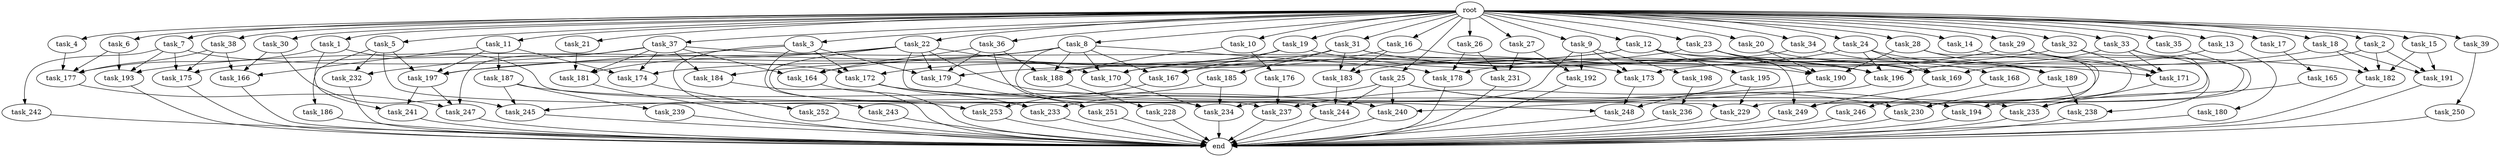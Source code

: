 digraph G {
  task_8 [size="102.400000"];
  task_239 [size="3435973836.800000"];
  task_173 [size="86758339379.200012"];
  task_17 [size="102.400000"];
  task_32 [size="102.400000"];
  task_242 [size="69578470195.199997"];
  task_35 [size="102.400000"];
  task_26 [size="102.400000"];
  task_15 [size="102.400000"];
  task_252 [size="21474836480.000000"];
  task_251 [size="21474836480.000000"];
  task_167 [size="113387136614.400009"];
  task_177 [size="296352743424.000000"];
  task_33 [size="102.400000"];
  task_186 [size="42090679500.800003"];
  task_7 [size="102.400000"];
  task_181 [size="181247619891.200012"];
  task_231 [size="140874927308.800018"];
  task_169 [size="180388626432.000000"];
  task_233 [size="146887881523.200012"];
  task_176 [size="42090679500.800003"];
  task_13 [size="102.400000"];
  task_30 [size="102.400000"];
  task_5 [size="102.400000"];
  task_27 [size="102.400000"];
  task_183 [size="155477816115.200012"];
  task_6 [size="102.400000"];
  task_184 [size="124554051584.000000"];
  task_240 [size="76450417868.800003"];
  task_22 [size="102.400000"];
  task_241 [size="107374182400.000000"];
  task_3 [size="102.400000"];
  task_179 [size="186401580646.400024"];
  task_187 [size="54975581388.800003"];
  task_164 [size="155477816115.200012"];
  task_188 [size="197568495616.000000"];
  task_236 [size="85899345920.000000"];
  task_230 [size="150323855360.000000"];
  task_234 [size="119400090828.800003"];
  task_193 [size="169221711462.400024"];
  task_16 [size="102.400000"];
  task_191 [size="61847529062.400002"];
  task_175 [size="208735410585.600006"];
  task_253 [size="58411555225.600006"];
  task_189 [size="152900835737.600006"];
  root [size="0.000000"];
  task_182 [size="92771293593.600006"];
  task_245 [size="67001489817.600006"];
  task_12 [size="102.400000"];
  task_21 [size="102.400000"];
  task_18 [size="102.400000"];
  task_180 [size="13743895347.200001"];
  task_31 [size="102.400000"];
  task_244 [size="179529632972.800018"];
  task_9 [size="102.400000"];
  task_237 [size="76450417868.800003"];
  task_168 [size="69578470195.199997"];
  task_192 [size="68719476736.000000"];
  task_28 [size="102.400000"];
  task_174 [size="138297946931.200012"];
  task_247 [size="133143986176.000000"];
  task_29 [size="102.400000"];
  task_185 [size="54975581388.800003"];
  task_34 [size="102.400000"];
  task_10 [size="102.400000"];
  task_178 [size="144310901145.600006"];
  task_194 [size="218184338636.800018"];
  task_2 [size="102.400000"];
  task_171 [size="122836064665.600006"];
  end [size="0.000000"];
  task_228 [size="85899345920.000000"];
  task_197 [size="207017423667.200012"];
  task_38 [size="102.400000"];
  task_39 [size="102.400000"];
  task_14 [size="102.400000"];
  task_24 [size="102.400000"];
  task_198 [size="13743895347.200001"];
  task_195 [size="13743895347.200001"];
  task_243 [size="54975581388.800003"];
  task_19 [size="102.400000"];
  task_36 [size="102.400000"];
  task_196 [size="174375672217.600006"];
  task_170 [size="208735410585.600006"];
  task_25 [size="102.400000"];
  task_4 [size="102.400000"];
  task_235 [size="86758339379.200012"];
  task_166 [size="166644731084.800018"];
  task_232 [size="111669149696.000000"];
  task_229 [size="142592914227.200012"];
  task_23 [size="102.400000"];
  task_37 [size="102.400000"];
  task_165 [size="13743895347.200001"];
  task_1 [size="102.400000"];
  task_11 [size="102.400000"];
  task_190 [size="236223201280.000000"];
  task_249 [size="24910810316.800003"];
  task_172 [size="179529632972.800018"];
  task_250 [size="30923764531.200001"];
  task_246 [size="7730941132.800000"];
  task_20 [size="102.400000"];
  task_238 [size="49821620633.600006"];
  task_248 [size="14602888806.400002"];

  task_8 -> task_178 [size="536870912.000000"];
  task_8 -> task_167 [size="536870912.000000"];
  task_8 -> task_188 [size="536870912.000000"];
  task_8 -> task_170 [size="536870912.000000"];
  task_8 -> task_197 [size="536870912.000000"];
  task_8 -> task_184 [size="536870912.000000"];
  task_8 -> task_244 [size="536870912.000000"];
  task_239 -> end [size="1.000000"];
  task_173 -> task_248 [size="33554432.000000"];
  task_17 -> task_165 [size="134217728.000000"];
  task_32 -> task_170 [size="411041792.000000"];
  task_32 -> task_171 [size="411041792.000000"];
  task_32 -> task_238 [size="411041792.000000"];
  task_242 -> end [size="1.000000"];
  task_35 -> task_194 [size="536870912.000000"];
  task_26 -> task_231 [size="838860800.000000"];
  task_26 -> task_178 [size="838860800.000000"];
  task_15 -> task_191 [size="536870912.000000"];
  task_15 -> task_182 [size="536870912.000000"];
  task_252 -> end [size="1.000000"];
  task_251 -> end [size="1.000000"];
  task_167 -> task_253 [size="33554432.000000"];
  task_177 -> task_247 [size="411041792.000000"];
  task_33 -> task_194 [size="75497472.000000"];
  task_33 -> task_196 [size="75497472.000000"];
  task_33 -> task_171 [size="75497472.000000"];
  task_33 -> task_249 [size="75497472.000000"];
  task_186 -> end [size="1.000000"];
  task_7 -> task_172 [size="679477248.000000"];
  task_7 -> task_193 [size="679477248.000000"];
  task_7 -> task_175 [size="679477248.000000"];
  task_7 -> task_242 [size="679477248.000000"];
  task_181 -> end [size="1.000000"];
  task_231 -> end [size="1.000000"];
  task_169 -> task_249 [size="33554432.000000"];
  task_233 -> end [size="1.000000"];
  task_176 -> task_237 [size="411041792.000000"];
  task_13 -> task_169 [size="134217728.000000"];
  task_13 -> task_180 [size="134217728.000000"];
  task_30 -> task_245 [size="411041792.000000"];
  task_30 -> task_166 [size="411041792.000000"];
  task_5 -> task_197 [size="411041792.000000"];
  task_5 -> task_186 [size="411041792.000000"];
  task_5 -> task_234 [size="411041792.000000"];
  task_5 -> task_232 [size="411041792.000000"];
  task_27 -> task_231 [size="536870912.000000"];
  task_27 -> task_192 [size="536870912.000000"];
  task_183 -> task_244 [size="536870912.000000"];
  task_6 -> task_177 [size="838860800.000000"];
  task_6 -> task_193 [size="838860800.000000"];
  task_184 -> end [size="1.000000"];
  task_240 -> end [size="1.000000"];
  task_22 -> task_235 [size="679477248.000000"];
  task_22 -> task_233 [size="679477248.000000"];
  task_22 -> task_179 [size="679477248.000000"];
  task_22 -> task_229 [size="679477248.000000"];
  task_22 -> task_181 [size="679477248.000000"];
  task_22 -> task_170 [size="679477248.000000"];
  task_22 -> task_175 [size="679477248.000000"];
  task_241 -> end [size="1.000000"];
  task_3 -> task_172 [size="536870912.000000"];
  task_3 -> task_197 [size="536870912.000000"];
  task_3 -> task_253 [size="536870912.000000"];
  task_3 -> task_179 [size="536870912.000000"];
  task_3 -> task_243 [size="536870912.000000"];
  task_179 -> task_251 [size="209715200.000000"];
  task_187 -> task_245 [size="33554432.000000"];
  task_187 -> task_239 [size="33554432.000000"];
  task_187 -> task_240 [size="33554432.000000"];
  task_164 -> end [size="1.000000"];
  task_188 -> task_228 [size="838860800.000000"];
  task_236 -> end [size="1.000000"];
  task_230 -> end [size="1.000000"];
  task_234 -> end [size="1.000000"];
  task_193 -> end [size="1.000000"];
  task_16 -> task_182 [size="301989888.000000"];
  task_16 -> task_179 [size="301989888.000000"];
  task_16 -> task_183 [size="301989888.000000"];
  task_191 -> end [size="1.000000"];
  task_175 -> end [size="1.000000"];
  task_253 -> end [size="1.000000"];
  task_189 -> task_230 [size="75497472.000000"];
  task_189 -> task_238 [size="75497472.000000"];
  root -> task_8 [size="1.000000"];
  root -> task_14 [size="1.000000"];
  root -> task_24 [size="1.000000"];
  root -> task_13 [size="1.000000"];
  root -> task_33 [size="1.000000"];
  root -> task_12 [size="1.000000"];
  root -> task_21 [size="1.000000"];
  root -> task_18 [size="1.000000"];
  root -> task_22 [size="1.000000"];
  root -> task_31 [size="1.000000"];
  root -> task_9 [size="1.000000"];
  root -> task_5 [size="1.000000"];
  root -> task_36 [size="1.000000"];
  root -> task_32 [size="1.000000"];
  root -> task_26 [size="1.000000"];
  root -> task_15 [size="1.000000"];
  root -> task_6 [size="1.000000"];
  root -> task_4 [size="1.000000"];
  root -> task_25 [size="1.000000"];
  root -> task_30 [size="1.000000"];
  root -> task_34 [size="1.000000"];
  root -> task_3 [size="1.000000"];
  root -> task_19 [size="1.000000"];
  root -> task_10 [size="1.000000"];
  root -> task_23 [size="1.000000"];
  root -> task_37 [size="1.000000"];
  root -> task_39 [size="1.000000"];
  root -> task_1 [size="1.000000"];
  root -> task_11 [size="1.000000"];
  root -> task_17 [size="1.000000"];
  root -> task_2 [size="1.000000"];
  root -> task_29 [size="1.000000"];
  root -> task_20 [size="1.000000"];
  root -> task_35 [size="1.000000"];
  root -> task_7 [size="1.000000"];
  root -> task_27 [size="1.000000"];
  root -> task_38 [size="1.000000"];
  root -> task_28 [size="1.000000"];
  root -> task_16 [size="1.000000"];
  task_182 -> end [size="1.000000"];
  task_245 -> end [size="1.000000"];
  task_12 -> task_249 [size="134217728.000000"];
  task_12 -> task_193 [size="134217728.000000"];
  task_12 -> task_174 [size="134217728.000000"];
  task_12 -> task_195 [size="134217728.000000"];
  task_12 -> task_189 [size="134217728.000000"];
  task_21 -> task_181 [size="411041792.000000"];
  task_18 -> task_191 [size="33554432.000000"];
  task_18 -> task_167 [size="33554432.000000"];
  task_18 -> task_182 [size="33554432.000000"];
  task_180 -> end [size="1.000000"];
  task_31 -> task_185 [size="536870912.000000"];
  task_31 -> task_172 [size="536870912.000000"];
  task_31 -> task_183 [size="536870912.000000"];
  task_31 -> task_169 [size="536870912.000000"];
  task_31 -> task_196 [size="536870912.000000"];
  task_244 -> end [size="1.000000"];
  task_9 -> task_198 [size="134217728.000000"];
  task_9 -> task_173 [size="134217728.000000"];
  task_9 -> task_234 [size="134217728.000000"];
  task_9 -> task_192 [size="134217728.000000"];
  task_237 -> end [size="1.000000"];
  task_168 -> task_246 [size="75497472.000000"];
  task_192 -> end [size="1.000000"];
  task_28 -> task_190 [size="679477248.000000"];
  task_28 -> task_189 [size="679477248.000000"];
  task_28 -> task_230 [size="679477248.000000"];
  task_174 -> task_252 [size="209715200.000000"];
  task_247 -> end [size="1.000000"];
  task_29 -> task_230 [size="33554432.000000"];
  task_29 -> task_178 [size="33554432.000000"];
  task_29 -> task_171 [size="33554432.000000"];
  task_185 -> task_245 [size="209715200.000000"];
  task_185 -> task_234 [size="209715200.000000"];
  task_34 -> task_188 [size="679477248.000000"];
  task_34 -> task_189 [size="679477248.000000"];
  task_10 -> task_188 [size="411041792.000000"];
  task_10 -> task_176 [size="411041792.000000"];
  task_178 -> end [size="1.000000"];
  task_194 -> end [size="1.000000"];
  task_2 -> task_191 [size="33554432.000000"];
  task_2 -> task_173 [size="33554432.000000"];
  task_2 -> task_182 [size="33554432.000000"];
  task_171 -> task_235 [size="33554432.000000"];
  task_228 -> end [size="1.000000"];
  task_197 -> task_241 [size="209715200.000000"];
  task_197 -> task_247 [size="209715200.000000"];
  task_38 -> task_175 [size="679477248.000000"];
  task_38 -> task_166 [size="679477248.000000"];
  task_38 -> task_177 [size="679477248.000000"];
  task_39 -> task_250 [size="301989888.000000"];
  task_14 -> task_229 [size="679477248.000000"];
  task_24 -> task_196 [size="679477248.000000"];
  task_24 -> task_169 [size="679477248.000000"];
  task_24 -> task_171 [size="679477248.000000"];
  task_24 -> task_183 [size="679477248.000000"];
  task_198 -> task_236 [size="838860800.000000"];
  task_195 -> task_229 [size="33554432.000000"];
  task_195 -> task_248 [size="33554432.000000"];
  task_243 -> end [size="1.000000"];
  task_19 -> task_190 [size="536870912.000000"];
  task_19 -> task_167 [size="536870912.000000"];
  task_19 -> task_164 [size="536870912.000000"];
  task_36 -> task_188 [size="301989888.000000"];
  task_36 -> task_237 [size="301989888.000000"];
  task_36 -> task_179 [size="301989888.000000"];
  task_36 -> task_164 [size="301989888.000000"];
  task_196 -> task_240 [size="33554432.000000"];
  task_170 -> task_234 [size="411041792.000000"];
  task_25 -> task_194 [size="679477248.000000"];
  task_25 -> task_233 [size="679477248.000000"];
  task_25 -> task_230 [size="679477248.000000"];
  task_25 -> task_240 [size="679477248.000000"];
  task_25 -> task_244 [size="679477248.000000"];
  task_4 -> task_177 [size="536870912.000000"];
  task_235 -> end [size="1.000000"];
  task_166 -> end [size="1.000000"];
  task_232 -> end [size="1.000000"];
  task_229 -> end [size="1.000000"];
  task_23 -> task_190 [size="411041792.000000"];
  task_23 -> task_196 [size="411041792.000000"];
  task_23 -> task_170 [size="411041792.000000"];
  task_23 -> task_169 [size="411041792.000000"];
  task_37 -> task_174 [size="679477248.000000"];
  task_37 -> task_173 [size="679477248.000000"];
  task_37 -> task_164 [size="679477248.000000"];
  task_37 -> task_181 [size="679477248.000000"];
  task_37 -> task_184 [size="679477248.000000"];
  task_37 -> task_232 [size="679477248.000000"];
  task_37 -> task_247 [size="679477248.000000"];
  task_165 -> task_235 [size="134217728.000000"];
  task_1 -> task_194 [size="838860800.000000"];
  task_1 -> task_241 [size="838860800.000000"];
  task_1 -> task_177 [size="838860800.000000"];
  task_11 -> task_166 [size="536870912.000000"];
  task_11 -> task_174 [size="536870912.000000"];
  task_11 -> task_197 [size="536870912.000000"];
  task_11 -> task_187 [size="536870912.000000"];
  task_190 -> task_237 [size="33554432.000000"];
  task_249 -> end [size="1.000000"];
  task_172 -> task_233 [size="75497472.000000"];
  task_172 -> task_248 [size="75497472.000000"];
  task_250 -> end [size="1.000000"];
  task_246 -> end [size="1.000000"];
  task_20 -> task_190 [size="679477248.000000"];
  task_20 -> task_168 [size="679477248.000000"];
  task_238 -> end [size="1.000000"];
  task_248 -> end [size="1.000000"];
}
